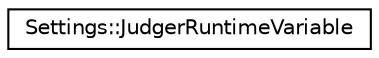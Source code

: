 digraph "类继承关系图"
{
 // LATEX_PDF_SIZE
  edge [fontname="Helvetica",fontsize="10",labelfontname="Helvetica",labelfontsize="10"];
  node [fontname="Helvetica",fontsize="10",shape=record];
  rankdir="LR";
  Node0 [label="Settings::JudgerRuntimeVariable",height=0.2,width=0.4,color="black", fillcolor="white", style="filled",URL="$class_settings_1_1_judger_runtime_variable.html",tooltip=" "];
}
